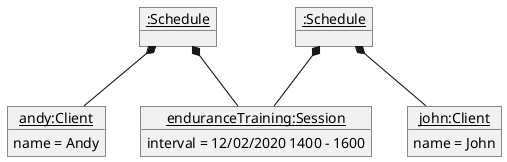 @startuml
skinparam arrowThickness 1.1

object "__andy:Client__" as secondClient {
    name = Andy
}

object "__john:Client__" as firstClient {
    name = John
}

object "__enduranceTraining:Session__" as session {
    interval = 12/02/2020 1400 - 1600
}

object "__:Schedule__" as firstSchedule
object "__:Schedule__" as secondSchedule

firstSchedule *-- firstClient
firstSchedule *-- session

secondSchedule *-- secondClient
secondSchedule *-- session

@enduml
